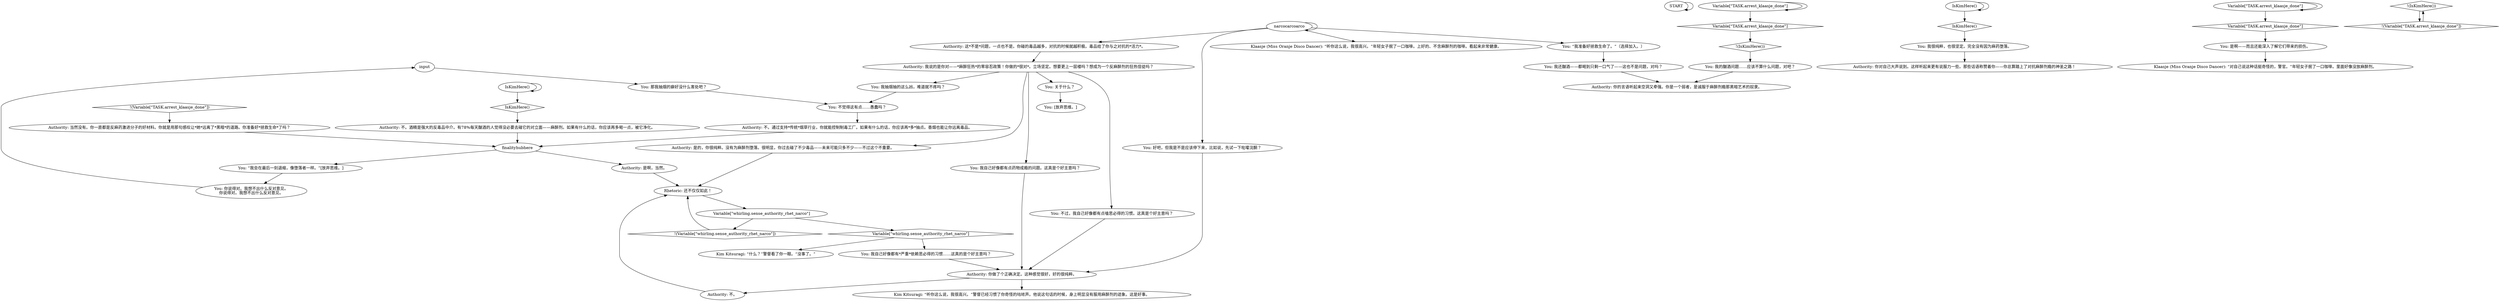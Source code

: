 # WHIRLING F3 ORB / narcomania afterthought
# narcomania afterthought
# ==================================================
digraph G {
	  0 [label="START"];
	  1 [label="input"];
	  2 [label="Authority: 当然没有。你一直都是反麻药激进分子的好材料。你就是用那句感叹让*她*远离了*黑暗*的道路。你准备好*拯救生命*了吗？"];
	  3 [label="Klaasje (Miss Oranje Disco Dancer): “听你这么说，我很高兴。”年轻女子抿了一口咖啡。上好的、不含麻醉剂的咖啡。看起来非常健康。"];
	  4 [label="You: 那我抽烟的癖好没什么害处吧？"];
	  5 [label="Authority: 你做了个正确决定。这种感觉很好，好的很纯粹。"];
	  6 [label="Authority: 这*不是*问题，一点也不是。你碰的毒品越多，对抗的时候就越积极。毒品给了你与之对抗的*活力*。"];
	  7 [label="You: 我抽烟抽的这么凶，难道就不疼吗？"];
	  8 [label="You: 我自己好像都有*严重*依赖思必得的习惯……这真的是个好主意吗？"];
	  9 [label="You: 不觉得这有点……愚蠢吗？"];
	  10 [label="Authority: 不。通过支持*传统*烟草行业，你就能控制制毒工厂。如果有什么的话，你应该再*多*抽点。香烟也能让你远离毒品。"];
	  11 [label="Authority: 不。"];
	  12 [label="You: 关于什么？"];
	  13 [label="You: 我很纯粹，也很坚定。完全没有因为麻药堕落。"];
	  14 [label="Kim Kitsuragi: “什么？”警督看了你一眼。“没事了。”"];
	  15 [label="You: 是啊——而且还能深入了解它们带来的损伤。"];
	  16 [label="Authority: 你的言语听起来空洞又牵强。你是一个弱者，是诚服于麻醉剂瘾那黑暗艺术的奴隶。"];
	  17 [label="Authority: 不。酒精是强大的反毒品中介。有78%每天酗酒的人觉得没必要去碰它的对立面——麻醉剂。如果有什么的话，你应该再多喝一点，被它净化。"];
	  18 [label="Kim Kitsuragi: “听你这么说，我很高兴。”警督已经习惯了你奇怪的咕哝声。他说这句话的时候，身上明显没有服用麻醉剂的迹象。这是好事。"];
	  19 [label="You: [放弃思维。]"];
	  20 [label="Authority: 我说的是你对——*麻醉狂热*的零容忍政策！你做的*很对*。立场坚定。想要更上一层楼吗？想成为一个反麻醉剂的狂热信徒吗？"];
	  21 [label="Rhetoric: 还不仅仅如此！"];
	  22 [label="narcocarcoarco"];
	  23 [label="You: 我还酗酒——都喝到只剩一口气了——这也不是问题，对吗？"];
	  24 [label="IsKimHere()"];
	  25 [label="IsKimHere()", shape=diamond];
	  26 [label="!(IsKimHere())", shape=diamond];
	  27 [label="Klaasje (Miss Oranje Disco Dancer): “对自己说这种话挺奇怪的，警官。”年轻女子抿了一口咖啡。里面好像没放麻醉剂。"];
	  28 [label="Authority: 是啊，当然。"];
	  29 [label="You: “我准备好拯救生命了。”（选择加入。）"];
	  30 [label="You: 你说得对。我想不出什么反对意见。\n你说得对。我想不出什么反对意见。"];
	  31 [label="IsKimHere()"];
	  32 [label="IsKimHere()", shape=diamond];
	  33 [label="!(IsKimHere())", shape=diamond];
	  34 [label="Authority: 你对自己大声说到。这样听起来更有说服力一些。那些话语称赞着你——你总算踏上了对抗麻醉剂瘾的神圣之路！"];
	  35 [label="Authority: 是的，你很纯粹。没有为麻醉剂堕落。很明显，你过去碰了不少毒品——未来可能只多不少——不过这个不重要。"];
	  36 [label="You: 不过，我自己好像都有点嗑思必得的习惯。这真是个好主意吗？"];
	  37 [label="You: 好吧，但我是不是应该停下来，比如说，先试一下吡嚯浣酮？"];
	  38 [label="You: 我的酗酒问题……应该不算什么问题，对吧？"];
	  39 [label="Variable[\"TASK.arrest_klaasje_done\"]"];
	  40 [label="Variable[\"TASK.arrest_klaasje_done\"]", shape=diamond];
	  41 [label="!(Variable[\"TASK.arrest_klaasje_done\"])", shape=diamond];
	  42 [label="Variable[\"TASK.arrest_klaasje_done\"]"];
	  43 [label="Variable[\"TASK.arrest_klaasje_done\"]", shape=diamond];
	  44 [label="!(Variable[\"TASK.arrest_klaasje_done\"])", shape=diamond];
	  45 [label="You: “我会在最后一刻退缩，像堕落者一样。”[放弃思维。]"];
	  46 [label="You: 我自己好像都有点药物成瘾的问题。这真是个好主意吗？"];
	  47 [label="Variable[\"whirling.sense_authority_rhet_narco\"]"];
	  48 [label="Variable[\"whirling.sense_authority_rhet_narco\"]", shape=diamond];
	  49 [label="!(Variable[\"whirling.sense_authority_rhet_narco\"])", shape=diamond];
	  50 [label="finalityhubhere"];
	  0 -> 0
	  1 -> 4
	  2 -> 50
	  4 -> 9
	  5 -> 18
	  5 -> 11
	  6 -> 20
	  7 -> 9
	  8 -> 5
	  9 -> 10
	  10 -> 50
	  11 -> 21
	  12 -> 19
	  13 -> 34
	  15 -> 27
	  17 -> 50
	  20 -> 35
	  20 -> 36
	  20 -> 7
	  20 -> 12
	  20 -> 46
	  21 -> 47
	  22 -> 3
	  22 -> 37
	  22 -> 6
	  22 -> 22
	  22 -> 29
	  23 -> 16
	  24 -> 24
	  24 -> 25
	  25 -> 17
	  26 -> 41
	  28 -> 21
	  29 -> 23
	  30 -> 1
	  31 -> 32
	  31 -> 31
	  32 -> 13
	  33 -> 38
	  35 -> 21
	  36 -> 5
	  37 -> 5
	  38 -> 16
	  39 -> 40
	  39 -> 39
	  40 -> 15
	  41 -> 26
	  42 -> 42
	  42 -> 43
	  43 -> 33
	  44 -> 2
	  45 -> 30
	  46 -> 5
	  47 -> 48
	  47 -> 49
	  48 -> 8
	  48 -> 14
	  49 -> 21
	  50 -> 28
	  50 -> 45
}


